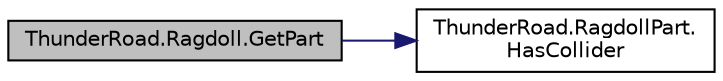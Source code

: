 digraph "ThunderRoad.Ragdoll.GetPart"
{
 // LATEX_PDF_SIZE
  edge [fontname="Helvetica",fontsize="10",labelfontname="Helvetica",labelfontsize="10"];
  node [fontname="Helvetica",fontsize="10",shape=record];
  rankdir="LR";
  Node1 [label="ThunderRoad.Ragdoll.GetPart",height=0.2,width=0.4,color="black", fillcolor="grey75", style="filled", fontcolor="black",tooltip="Gets the part."];
  Node1 -> Node2 [color="midnightblue",fontsize="10",style="solid",fontname="Helvetica"];
  Node2 [label="ThunderRoad.RagdollPart.\lHasCollider",height=0.2,width=0.4,color="black", fillcolor="white", style="filled",URL="$class_thunder_road_1_1_ragdoll_part.html#aaa20cd7e0c8dcd3d08f54fe921260c2a",tooltip="Determines whether the specified collider has collider."];
}
